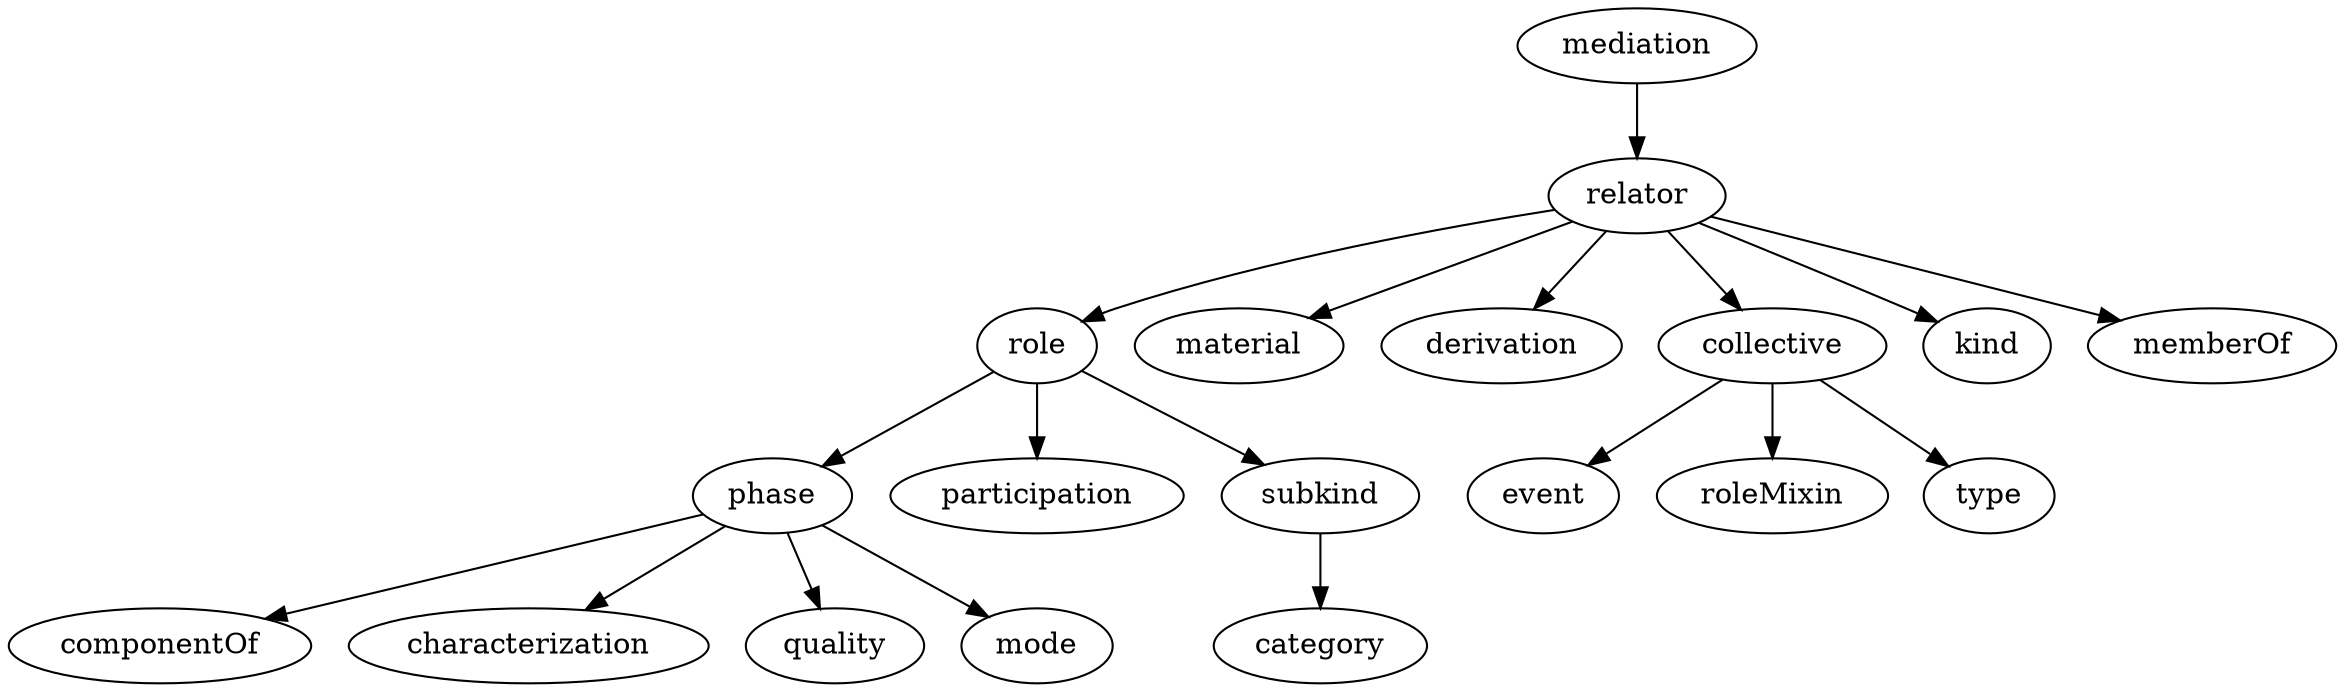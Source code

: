 strict digraph {
mediation;
relator;
role;
material;
derivation;
collective;
kind;
memberOf;
phase;
participation;
subkind;
componentOf;
characterization;
quality;
mode;
category;
event;
roleMixin;
type;
mediation -> relator;
relator -> role;
relator -> material;
relator -> derivation;
relator -> collective;
relator -> kind;
relator -> memberOf;
role -> phase;
role -> participation;
role -> subkind;
collective -> event;
collective -> roleMixin;
collective -> type;
phase -> componentOf;
phase -> characterization;
phase -> quality;
phase -> mode;
subkind -> category;
}
